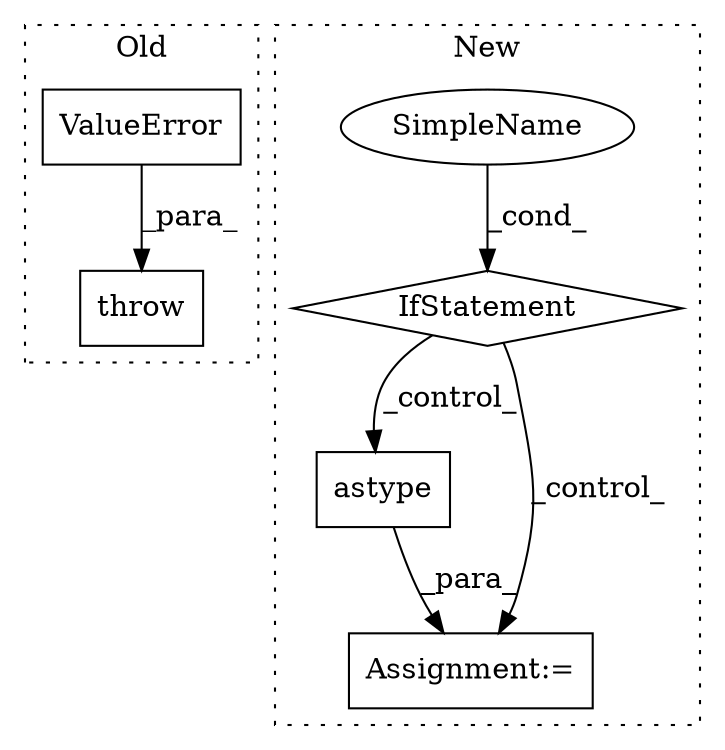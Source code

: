 digraph G {
subgraph cluster0 {
1 [label="ValueError" a="32" s="464,517" l="11,1" shape="box"];
6 [label="throw" a="53" s="458" l="6" shape="box"];
label = "Old";
style="dotted";
}
subgraph cluster1 {
2 [label="astype" a="32" s="599,619" l="7,1" shape="box"];
3 [label="IfStatement" a="25" s="561,585" l="4,2" shape="diamond"];
4 [label="SimpleName" a="42" s="" l="" shape="ellipse"];
5 [label="Assignment:=" a="7" s="596" l="1" shape="box"];
label = "New";
style="dotted";
}
1 -> 6 [label="_para_"];
2 -> 5 [label="_para_"];
3 -> 2 [label="_control_"];
3 -> 5 [label="_control_"];
4 -> 3 [label="_cond_"];
}